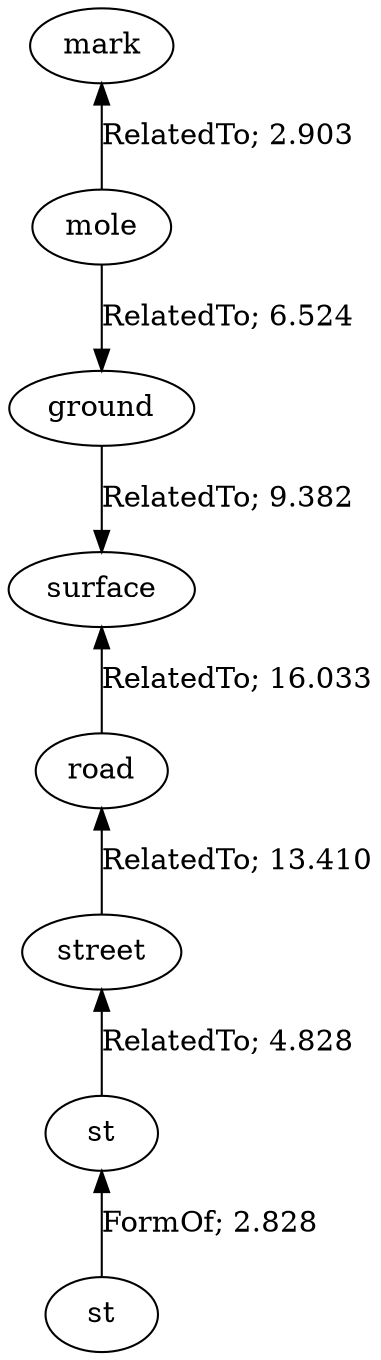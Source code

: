 // The path the concepts from "mark" to "st".Path Length: 7; Weight Sum: 55.90817147418137; Average Weight: 7.986881639168767
digraph "9_d---mark-st---PLen7_WSum55.908_WAvg7.987" {
	0 [label=mark]
	1 [label=mole]
	2 [label=ground]
	3 [label=surface]
	4 [label=road]
	5 [label=street]
	6 [label=st]
	7 [label=st]
	0 -> 1 [label="RelatedTo; 2.903" dir=back weight=2.903]
	1 -> 2 [label="RelatedTo; 6.524" dir=forward weight=6.524]
	2 -> 3 [label="RelatedTo; 9.382" dir=forward weight=9.382]
	3 -> 4 [label="RelatedTo; 16.033" dir=back weight=16.033]
	4 -> 5 [label="RelatedTo; 13.410" dir=back weight=13.410]
	5 -> 6 [label="RelatedTo; 4.828" dir=back weight=4.828]
	6 -> 7 [label="FormOf; 2.828" dir=back weight=2.828]
}
